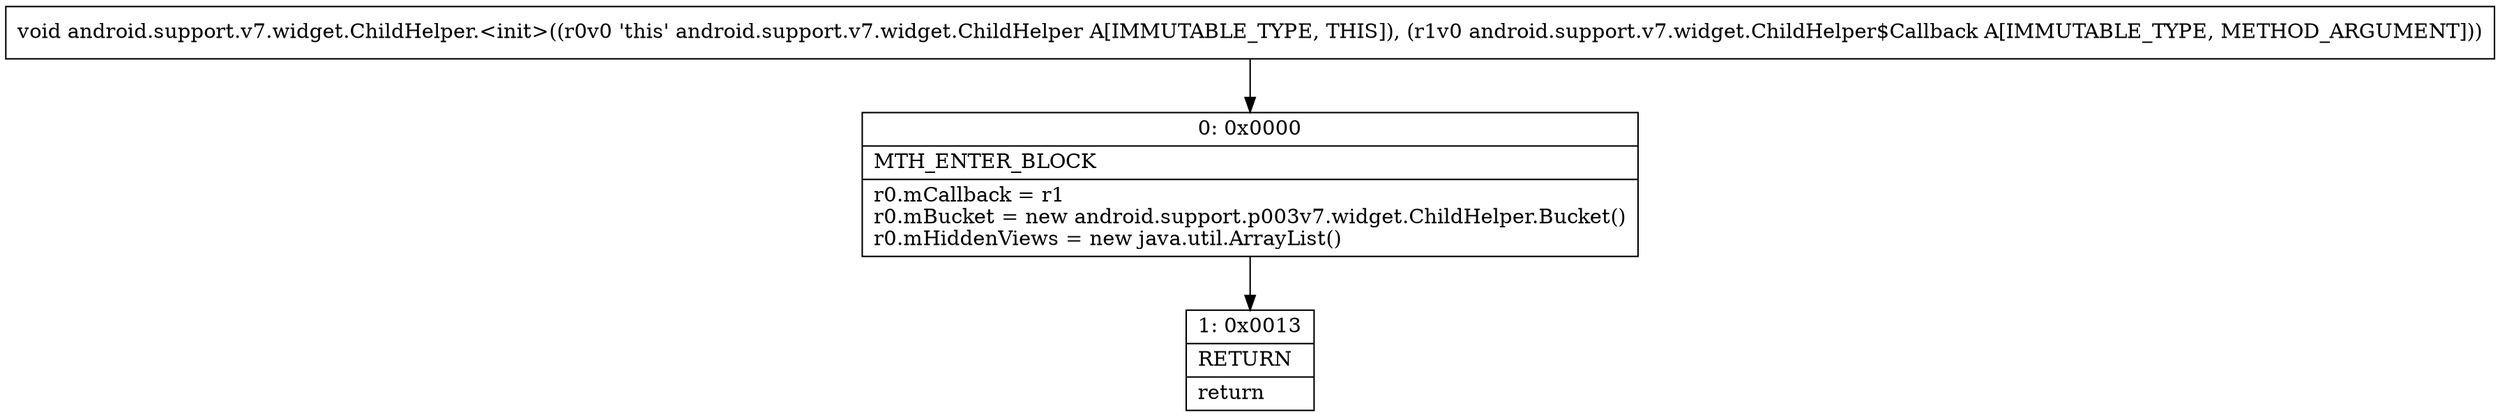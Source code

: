 digraph "CFG forandroid.support.v7.widget.ChildHelper.\<init\>(Landroid\/support\/v7\/widget\/ChildHelper$Callback;)V" {
Node_0 [shape=record,label="{0\:\ 0x0000|MTH_ENTER_BLOCK\l|r0.mCallback = r1\lr0.mBucket = new android.support.p003v7.widget.ChildHelper.Bucket()\lr0.mHiddenViews = new java.util.ArrayList()\l}"];
Node_1 [shape=record,label="{1\:\ 0x0013|RETURN\l|return\l}"];
MethodNode[shape=record,label="{void android.support.v7.widget.ChildHelper.\<init\>((r0v0 'this' android.support.v7.widget.ChildHelper A[IMMUTABLE_TYPE, THIS]), (r1v0 android.support.v7.widget.ChildHelper$Callback A[IMMUTABLE_TYPE, METHOD_ARGUMENT])) }"];
MethodNode -> Node_0;
Node_0 -> Node_1;
}

